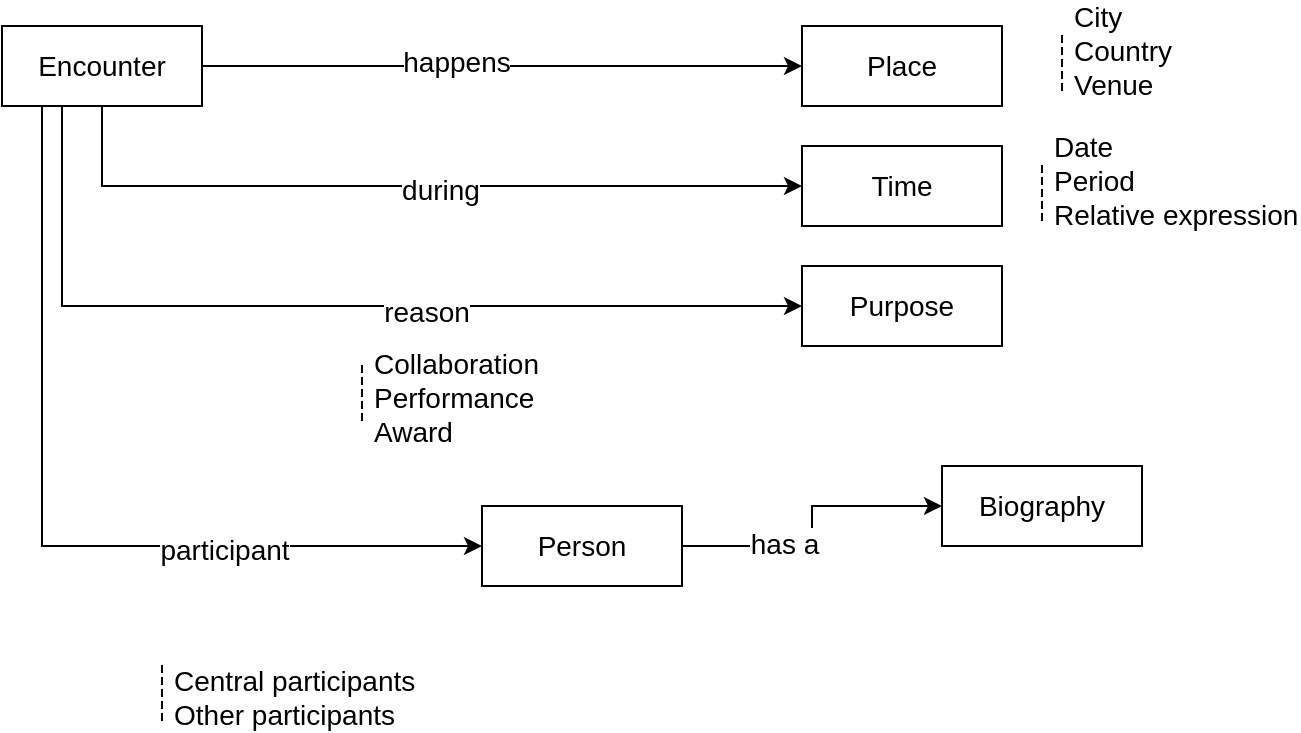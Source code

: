 <mxfile version="15.7.3" type="github">
  <diagram id="R2lEEEUBdFMjLlhIrx00" name="Page-1">
    <mxGraphModel dx="1424" dy="792" grid="1" gridSize="10" guides="1" tooltips="1" connect="1" arrows="1" fold="1" page="1" pageScale="1" pageWidth="850" pageHeight="1100" math="0" shadow="0" extFonts="Permanent Marker^https://fonts.googleapis.com/css?family=Permanent+Marker">
      <root>
        <mxCell id="0" />
        <mxCell id="1" parent="0" />
        <mxCell id="XqGiBruaNYAaCKLMRiXZ-7" style="edgeStyle=orthogonalEdgeStyle;curved=1;rounded=0;orthogonalLoop=1;jettySize=auto;html=1;fontSize=14;editable=0;" edge="1" parent="1" source="XqGiBruaNYAaCKLMRiXZ-5" target="XqGiBruaNYAaCKLMRiXZ-6">
          <mxGeometry relative="1" as="geometry" />
        </mxCell>
        <mxCell id="XqGiBruaNYAaCKLMRiXZ-10" value="happens" style="edgeLabel;html=1;align=center;verticalAlign=middle;resizable=0;points=[];fontSize=14;" vertex="1" connectable="0" parent="XqGiBruaNYAaCKLMRiXZ-7">
          <mxGeometry x="-0.157" y="2" relative="1" as="geometry">
            <mxPoint as="offset" />
          </mxGeometry>
        </mxCell>
        <mxCell id="XqGiBruaNYAaCKLMRiXZ-13" style="edgeStyle=orthogonalEdgeStyle;rounded=0;orthogonalLoop=1;jettySize=auto;html=1;entryX=0;entryY=0.5;entryDx=0;entryDy=0;fontSize=14;" edge="1" parent="1" source="XqGiBruaNYAaCKLMRiXZ-5" target="XqGiBruaNYAaCKLMRiXZ-11">
          <mxGeometry relative="1" as="geometry">
            <Array as="points">
              <mxPoint x="130" y="130" />
            </Array>
          </mxGeometry>
        </mxCell>
        <mxCell id="XqGiBruaNYAaCKLMRiXZ-14" value="during" style="edgeLabel;html=1;align=center;verticalAlign=middle;resizable=0;points=[];fontSize=14;" vertex="1" connectable="0" parent="XqGiBruaNYAaCKLMRiXZ-13">
          <mxGeometry x="0.07" y="-2" relative="1" as="geometry">
            <mxPoint as="offset" />
          </mxGeometry>
        </mxCell>
        <mxCell id="XqGiBruaNYAaCKLMRiXZ-16" style="edgeStyle=orthogonalEdgeStyle;rounded=0;orthogonalLoop=1;jettySize=auto;html=1;entryX=0;entryY=0.5;entryDx=0;entryDy=0;fontSize=14;" edge="1" parent="1" source="XqGiBruaNYAaCKLMRiXZ-5" target="XqGiBruaNYAaCKLMRiXZ-15">
          <mxGeometry relative="1" as="geometry">
            <Array as="points">
              <mxPoint x="110" y="190" />
            </Array>
          </mxGeometry>
        </mxCell>
        <mxCell id="XqGiBruaNYAaCKLMRiXZ-17" value="reason" style="edgeLabel;html=1;align=center;verticalAlign=middle;resizable=0;points=[];fontSize=14;" vertex="1" connectable="0" parent="XqGiBruaNYAaCKLMRiXZ-16">
          <mxGeometry x="0.2" y="-3" relative="1" as="geometry">
            <mxPoint as="offset" />
          </mxGeometry>
        </mxCell>
        <mxCell id="XqGiBruaNYAaCKLMRiXZ-24" style="edgeStyle=orthogonalEdgeStyle;rounded=0;orthogonalLoop=1;jettySize=auto;html=1;entryX=0;entryY=0.5;entryDx=0;entryDy=0;fontSize=14;" edge="1" parent="1" source="XqGiBruaNYAaCKLMRiXZ-5" target="XqGiBruaNYAaCKLMRiXZ-23">
          <mxGeometry relative="1" as="geometry">
            <Array as="points">
              <mxPoint x="100" y="310" />
            </Array>
          </mxGeometry>
        </mxCell>
        <mxCell id="XqGiBruaNYAaCKLMRiXZ-25" value="participant" style="edgeLabel;html=1;align=center;verticalAlign=middle;resizable=0;points=[];fontSize=14;" vertex="1" connectable="0" parent="XqGiBruaNYAaCKLMRiXZ-24">
          <mxGeometry x="0.414" y="-2" relative="1" as="geometry">
            <mxPoint as="offset" />
          </mxGeometry>
        </mxCell>
        <mxCell id="XqGiBruaNYAaCKLMRiXZ-5" value="Encounter" style="whiteSpace=wrap;html=1;align=center;fontSize=14;" vertex="1" parent="1">
          <mxGeometry x="80" y="50" width="100" height="40" as="geometry" />
        </mxCell>
        <mxCell id="XqGiBruaNYAaCKLMRiXZ-6" value="Place" style="whiteSpace=wrap;html=1;align=center;fontSize=14;" vertex="1" parent="1">
          <mxGeometry x="480" y="50" width="100" height="40" as="geometry" />
        </mxCell>
        <mxCell id="XqGiBruaNYAaCKLMRiXZ-11" value="Time" style="whiteSpace=wrap;html=1;align=center;fontSize=14;" vertex="1" parent="1">
          <mxGeometry x="480" y="110" width="100" height="40" as="geometry" />
        </mxCell>
        <mxCell id="XqGiBruaNYAaCKLMRiXZ-15" value="Purpose" style="whiteSpace=wrap;html=1;align=center;fontSize=14;" vertex="1" parent="1">
          <mxGeometry x="480" y="170" width="100" height="40" as="geometry" />
        </mxCell>
        <mxCell id="XqGiBruaNYAaCKLMRiXZ-21" value="Collaboration&#xa;Performance&#xa;Award" style="shape=partialRectangle;fillColor=none;align=left;verticalAlign=middle;strokeColor=none;spacingLeft=34;rotatable=0;points=[[0,0.5],[1,0.5]];portConstraint=eastwest;dropTarget=0;fontSize=14;" vertex="1" parent="1">
          <mxGeometry x="230" y="220" width="90" height="30" as="geometry" />
        </mxCell>
        <mxCell id="XqGiBruaNYAaCKLMRiXZ-22" value="" style="shape=partialRectangle;top=0;left=0;bottom=0;fillColor=none;stokeWidth=1;dashed=1;align=left;verticalAlign=middle;spacingLeft=4;spacingRight=4;overflow=hidden;rotatable=0;points=[];portConstraint=eastwest;part=1;fontSize=14;" vertex="1" connectable="0" parent="XqGiBruaNYAaCKLMRiXZ-21">
          <mxGeometry width="30" height="30" as="geometry" />
        </mxCell>
        <mxCell id="XqGiBruaNYAaCKLMRiXZ-35" style="edgeStyle=orthogonalEdgeStyle;rounded=0;orthogonalLoop=1;jettySize=auto;html=1;fontSize=14;" edge="1" parent="1" source="XqGiBruaNYAaCKLMRiXZ-23" target="XqGiBruaNYAaCKLMRiXZ-34">
          <mxGeometry relative="1" as="geometry" />
        </mxCell>
        <mxCell id="XqGiBruaNYAaCKLMRiXZ-36" value="has a" style="edgeLabel;html=1;align=center;verticalAlign=middle;resizable=0;points=[];fontSize=14;" vertex="1" connectable="0" parent="XqGiBruaNYAaCKLMRiXZ-35">
          <mxGeometry x="-0.32" y="1" relative="1" as="geometry">
            <mxPoint as="offset" />
          </mxGeometry>
        </mxCell>
        <mxCell id="XqGiBruaNYAaCKLMRiXZ-23" value="Person" style="whiteSpace=wrap;html=1;align=center;fontSize=14;" vertex="1" parent="1">
          <mxGeometry x="320" y="290" width="100" height="40" as="geometry" />
        </mxCell>
        <mxCell id="XqGiBruaNYAaCKLMRiXZ-30" value="Central participants&#xa;Other participants" style="shape=partialRectangle;fillColor=none;align=left;verticalAlign=middle;strokeColor=none;spacingLeft=34;rotatable=0;points=[[0,0.5],[1,0.5]];portConstraint=eastwest;dropTarget=0;fontSize=14;" vertex="1" parent="1">
          <mxGeometry x="130" y="370" width="90" height="30" as="geometry" />
        </mxCell>
        <mxCell id="XqGiBruaNYAaCKLMRiXZ-31" value="" style="shape=partialRectangle;top=0;left=0;bottom=0;fillColor=none;stokeWidth=1;dashed=1;align=left;verticalAlign=middle;spacingLeft=4;spacingRight=4;overflow=hidden;rotatable=0;points=[];portConstraint=eastwest;part=1;fontSize=14;" vertex="1" connectable="0" parent="XqGiBruaNYAaCKLMRiXZ-30">
          <mxGeometry width="30" height="30" as="geometry" />
        </mxCell>
        <mxCell id="XqGiBruaNYAaCKLMRiXZ-34" value="Biography" style="whiteSpace=wrap;html=1;align=center;fontSize=14;" vertex="1" parent="1">
          <mxGeometry x="550" y="270" width="100" height="40" as="geometry" />
        </mxCell>
        <mxCell id="XqGiBruaNYAaCKLMRiXZ-37" value="City&#xa;Country&#xa;Venue&#xa;" style="shape=partialRectangle;fillColor=none;align=left;verticalAlign=middle;strokeColor=none;spacingLeft=34;rotatable=0;points=[[0,0.5],[1,0.5]];portConstraint=eastwest;dropTarget=0;fontSize=14;" vertex="1" parent="1">
          <mxGeometry x="580" y="55" width="90" height="30" as="geometry" />
        </mxCell>
        <mxCell id="XqGiBruaNYAaCKLMRiXZ-38" value="" style="shape=partialRectangle;top=0;left=0;bottom=0;fillColor=none;stokeWidth=1;dashed=1;align=left;verticalAlign=middle;spacingLeft=4;spacingRight=4;overflow=hidden;rotatable=0;points=[];portConstraint=eastwest;part=1;fontSize=14;" vertex="1" connectable="0" parent="XqGiBruaNYAaCKLMRiXZ-37">
          <mxGeometry width="30" height="30" as="geometry" />
        </mxCell>
        <mxCell id="XqGiBruaNYAaCKLMRiXZ-39" value="Date&#xa;Period&#xa;Relative expression&#xa;" style="shape=partialRectangle;fillColor=none;align=left;verticalAlign=middle;strokeColor=none;spacingLeft=34;rotatable=0;points=[[0,0.5],[1,0.5]];portConstraint=eastwest;dropTarget=0;fontSize=14;" vertex="1" parent="1">
          <mxGeometry x="570" y="120" width="90" height="30" as="geometry" />
        </mxCell>
        <mxCell id="XqGiBruaNYAaCKLMRiXZ-40" value="" style="shape=partialRectangle;top=0;left=0;bottom=0;fillColor=none;stokeWidth=1;dashed=1;align=left;verticalAlign=middle;spacingLeft=4;spacingRight=4;overflow=hidden;rotatable=0;points=[];portConstraint=eastwest;part=1;fontSize=14;" vertex="1" connectable="0" parent="XqGiBruaNYAaCKLMRiXZ-39">
          <mxGeometry width="30" height="30" as="geometry" />
        </mxCell>
      </root>
    </mxGraphModel>
  </diagram>
</mxfile>
